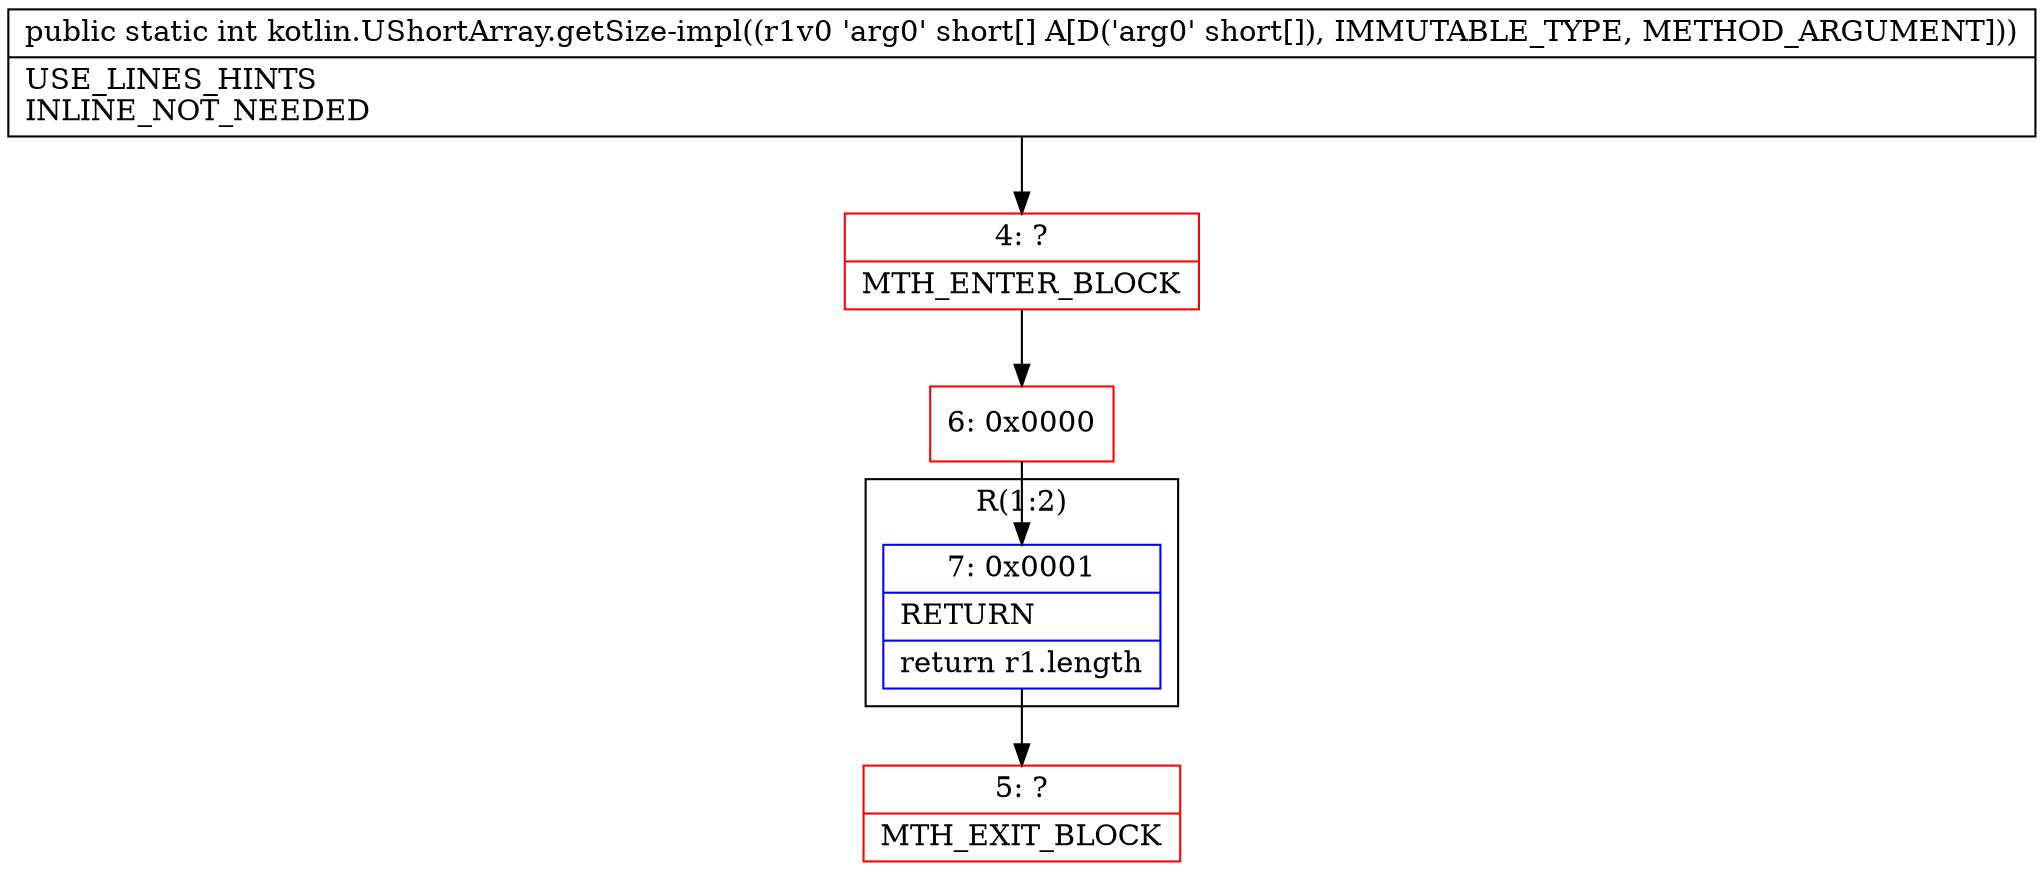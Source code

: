 digraph "CFG forkotlin.UShortArray.getSize\-impl([S)I" {
subgraph cluster_Region_1257810677 {
label = "R(1:2)";
node [shape=record,color=blue];
Node_7 [shape=record,label="{7\:\ 0x0001|RETURN\l|return r1.length\l}"];
}
Node_4 [shape=record,color=red,label="{4\:\ ?|MTH_ENTER_BLOCK\l}"];
Node_6 [shape=record,color=red,label="{6\:\ 0x0000}"];
Node_5 [shape=record,color=red,label="{5\:\ ?|MTH_EXIT_BLOCK\l}"];
MethodNode[shape=record,label="{public static int kotlin.UShortArray.getSize\-impl((r1v0 'arg0' short[] A[D('arg0' short[]), IMMUTABLE_TYPE, METHOD_ARGUMENT]))  | USE_LINES_HINTS\lINLINE_NOT_NEEDED\l}"];
MethodNode -> Node_4;Node_7 -> Node_5;
Node_4 -> Node_6;
Node_6 -> Node_7;
}

